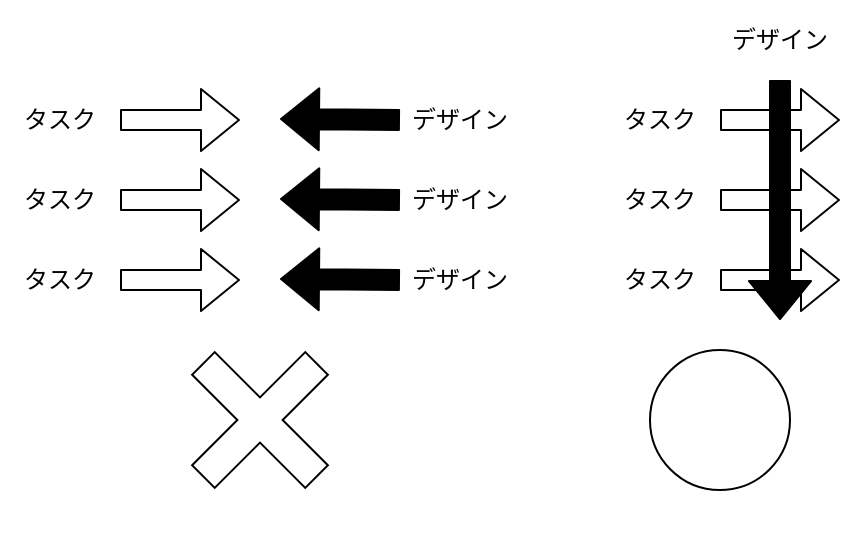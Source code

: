 <mxfile>
    <diagram id="0eVCD6lErcHY4lGoxFs3" name="Page-1">
        <mxGraphModel dx="1722" dy="1162" grid="1" gridSize="10" guides="1" tooltips="1" connect="1" arrows="1" fold="1" page="1" pageScale="1" pageWidth="850" pageHeight="1100" math="0" shadow="0">
            <root>
                <mxCell id="0"/>
                <mxCell id="1" parent="0"/>
                <mxCell id="26" value="" style="shape=cross;whiteSpace=wrap;html=1;rotation=-45;" vertex="1" parent="1">
                    <mxGeometry x="130" y="210" width="80" height="80" as="geometry"/>
                </mxCell>
                <mxCell id="28" value="" style="ellipse;whiteSpace=wrap;html=1;aspect=fixed;" vertex="1" parent="1">
                    <mxGeometry x="365" y="215" width="70" height="70" as="geometry"/>
                </mxCell>
                <mxCell id="29" value="" style="group" vertex="1" connectable="0" parent="1">
                    <mxGeometry x="40" y="80" width="260" height="120" as="geometry"/>
                </mxCell>
                <mxCell id="2" value="" style="shape=flexArrow;endArrow=classic;html=1;exitX=1;exitY=0.5;exitDx=0;exitDy=0;" edge="1" parent="29" source="3">
                    <mxGeometry width="50" height="50" relative="1" as="geometry">
                        <mxPoint x="80" y="20" as="sourcePoint"/>
                        <mxPoint x="120" y="20" as="targetPoint"/>
                    </mxGeometry>
                </mxCell>
                <mxCell id="3" value="タスク" style="text;html=1;strokeColor=none;fillColor=none;align=center;verticalAlign=middle;whiteSpace=wrap;rounded=0;" vertex="1" parent="29">
                    <mxGeometry width="60" height="40" as="geometry"/>
                </mxCell>
                <mxCell id="5" value="" style="shape=flexArrow;endArrow=classic;html=1;exitX=1;exitY=0.5;exitDx=0;exitDy=0;" edge="1" parent="29" source="6">
                    <mxGeometry width="50" height="50" relative="1" as="geometry">
                        <mxPoint x="80" y="60" as="sourcePoint"/>
                        <mxPoint x="120" y="60" as="targetPoint"/>
                    </mxGeometry>
                </mxCell>
                <mxCell id="6" value="タスク" style="text;html=1;strokeColor=none;fillColor=none;align=center;verticalAlign=middle;whiteSpace=wrap;rounded=0;" vertex="1" parent="29">
                    <mxGeometry y="40" width="60" height="40" as="geometry"/>
                </mxCell>
                <mxCell id="7" value="" style="shape=flexArrow;endArrow=classic;html=1;exitX=1;exitY=0.5;exitDx=0;exitDy=0;" edge="1" parent="29" source="8">
                    <mxGeometry width="50" height="50" relative="1" as="geometry">
                        <mxPoint x="80" y="100" as="sourcePoint"/>
                        <mxPoint x="120" y="100" as="targetPoint"/>
                    </mxGeometry>
                </mxCell>
                <mxCell id="8" value="タスク" style="text;html=1;strokeColor=none;fillColor=none;align=center;verticalAlign=middle;whiteSpace=wrap;rounded=0;" vertex="1" parent="29">
                    <mxGeometry y="80" width="60" height="40" as="geometry"/>
                </mxCell>
                <mxCell id="9" value="" style="shape=flexArrow;endArrow=classic;html=1;fillColor=#000000;" edge="1" parent="29">
                    <mxGeometry width="50" height="50" relative="1" as="geometry">
                        <mxPoint x="200" y="20" as="sourcePoint"/>
                        <mxPoint x="140" y="19.5" as="targetPoint"/>
                    </mxGeometry>
                </mxCell>
                <mxCell id="10" value="デザイン" style="text;html=1;strokeColor=none;fillColor=none;align=center;verticalAlign=middle;whiteSpace=wrap;rounded=0;" vertex="1" parent="29">
                    <mxGeometry x="200" width="60" height="40" as="geometry"/>
                </mxCell>
                <mxCell id="12" value="" style="shape=flexArrow;endArrow=classic;html=1;fillColor=#000000;" edge="1" parent="29">
                    <mxGeometry width="50" height="50" relative="1" as="geometry">
                        <mxPoint x="200" y="60" as="sourcePoint"/>
                        <mxPoint x="140" y="59.5" as="targetPoint"/>
                    </mxGeometry>
                </mxCell>
                <mxCell id="13" value="デザイン" style="text;html=1;strokeColor=none;fillColor=none;align=center;verticalAlign=middle;whiteSpace=wrap;rounded=0;" vertex="1" parent="29">
                    <mxGeometry x="200" y="40" width="60" height="40" as="geometry"/>
                </mxCell>
                <mxCell id="14" value="" style="shape=flexArrow;endArrow=classic;html=1;fillColor=#000000;" edge="1" parent="29">
                    <mxGeometry width="50" height="50" relative="1" as="geometry">
                        <mxPoint x="200" y="100" as="sourcePoint"/>
                        <mxPoint x="140" y="99.5" as="targetPoint"/>
                    </mxGeometry>
                </mxCell>
                <mxCell id="15" value="デザイン" style="text;html=1;strokeColor=none;fillColor=none;align=center;verticalAlign=middle;whiteSpace=wrap;rounded=0;" vertex="1" parent="29">
                    <mxGeometry x="200" y="80" width="60" height="40" as="geometry"/>
                </mxCell>
                <mxCell id="30" value="" style="group" vertex="1" connectable="0" parent="1">
                    <mxGeometry x="340" y="40" width="120" height="160" as="geometry"/>
                </mxCell>
                <mxCell id="18" value="" style="shape=flexArrow;endArrow=classic;html=1;exitX=1;exitY=0.5;exitDx=0;exitDy=0;" edge="1" parent="30" source="19">
                    <mxGeometry width="50" height="50" relative="1" as="geometry">
                        <mxPoint x="80" y="60" as="sourcePoint"/>
                        <mxPoint x="120" y="60" as="targetPoint"/>
                    </mxGeometry>
                </mxCell>
                <mxCell id="19" value="タスク" style="text;html=1;strokeColor=none;fillColor=none;align=center;verticalAlign=middle;whiteSpace=wrap;rounded=0;" vertex="1" parent="30">
                    <mxGeometry y="40" width="60" height="40" as="geometry"/>
                </mxCell>
                <mxCell id="20" value="" style="shape=flexArrow;endArrow=classic;html=1;exitX=1;exitY=0.5;exitDx=0;exitDy=0;" edge="1" parent="30" source="21">
                    <mxGeometry width="50" height="50" relative="1" as="geometry">
                        <mxPoint x="80" y="100" as="sourcePoint"/>
                        <mxPoint x="120" y="100" as="targetPoint"/>
                    </mxGeometry>
                </mxCell>
                <mxCell id="21" value="タスク" style="text;html=1;strokeColor=none;fillColor=none;align=center;verticalAlign=middle;whiteSpace=wrap;rounded=0;" vertex="1" parent="30">
                    <mxGeometry y="80" width="60" height="40" as="geometry"/>
                </mxCell>
                <mxCell id="22" value="" style="shape=flexArrow;endArrow=classic;html=1;exitX=1;exitY=0.5;exitDx=0;exitDy=0;" edge="1" parent="30" source="23">
                    <mxGeometry width="50" height="50" relative="1" as="geometry">
                        <mxPoint x="80" y="140" as="sourcePoint"/>
                        <mxPoint x="120" y="140" as="targetPoint"/>
                    </mxGeometry>
                </mxCell>
                <mxCell id="23" value="タスク" style="text;html=1;strokeColor=none;fillColor=none;align=center;verticalAlign=middle;whiteSpace=wrap;rounded=0;" vertex="1" parent="30">
                    <mxGeometry y="120" width="60" height="40" as="geometry"/>
                </mxCell>
                <mxCell id="24" value="" style="shape=flexArrow;endArrow=classic;html=1;fillColor=#000000;" edge="1" parent="30">
                    <mxGeometry width="50" height="50" relative="1" as="geometry">
                        <mxPoint x="90" y="40" as="sourcePoint"/>
                        <mxPoint x="90" y="160" as="targetPoint"/>
                    </mxGeometry>
                </mxCell>
                <mxCell id="25" value="デザイン" style="text;html=1;strokeColor=none;fillColor=none;align=center;verticalAlign=middle;whiteSpace=wrap;rounded=0;" vertex="1" parent="30">
                    <mxGeometry x="60" width="60" height="40" as="geometry"/>
                </mxCell>
            </root>
        </mxGraphModel>
    </diagram>
</mxfile>